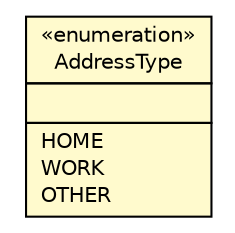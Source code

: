 #!/usr/local/bin/dot
#
# Class diagram 
# Generated by UMLGraph version 5.1 (http://www.umlgraph.org/)
#

digraph G {
	edge [fontname="Helvetica",fontsize=10,labelfontname="Helvetica",labelfontsize=10];
	node [fontname="Helvetica",fontsize=10,shape=plaintext];
	nodesep=0.25;
	ranksep=0.5;
	// com.clapi.data.Address.AddressType
	c503 [label=<<table title="com.clapi.data.Address.AddressType" border="0" cellborder="1" cellspacing="0" cellpadding="2" port="p" bgcolor="lemonChiffon" href="./Address.AddressType.html">
		<tr><td><table border="0" cellspacing="0" cellpadding="1">
<tr><td align="center" balign="center"> &#171;enumeration&#187; </td></tr>
<tr><td align="center" balign="center"> AddressType </td></tr>
		</table></td></tr>
		<tr><td><table border="0" cellspacing="0" cellpadding="1">
<tr><td align="left" balign="left">  </td></tr>
		</table></td></tr>
		<tr><td><table border="0" cellspacing="0" cellpadding="1">
<tr><td align="left" balign="left"> HOME </td></tr>
<tr><td align="left" balign="left"> WORK </td></tr>
<tr><td align="left" balign="left"> OTHER </td></tr>
		</table></td></tr>
		</table>>, fontname="Helvetica", fontcolor="black", fontsize=10.0];
}

